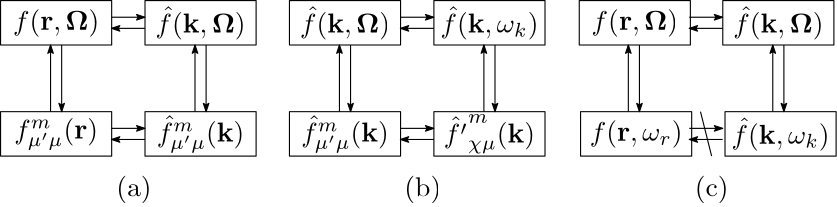 <?xml version="1.0"?>
<!DOCTYPE ipe SYSTEM "ipe.dtd">
<ipe version="70107" creator="Ipe 7.1.7">
<info created="D:20160226103839" modified="D:20160425134924"/>
<ipestyle name="basic">
<symbol name="arrow/arc(spx)">
<path stroke="sym-stroke" fill="sym-stroke" pen="sym-pen">
0 0 m
-1 0.333 l
-1 -0.333 l
h
</path>
</symbol>
<symbol name="arrow/farc(spx)">
<path stroke="sym-stroke" fill="white" pen="sym-pen">
0 0 m
-1 0.333 l
-1 -0.333 l
h
</path>
</symbol>
<symbol name="arrow/ptarc(spx)">
<path stroke="sym-stroke" fill="sym-stroke" pen="sym-pen">
0 0 m
-1 0.333 l
-0.8 0 l
-1 -0.333 l
h
</path>
</symbol>
<symbol name="arrow/fptarc(spx)">
<path stroke="sym-stroke" fill="white" pen="sym-pen">
0 0 m
-1 0.333 l
-0.8 0 l
-1 -0.333 l
h
</path>
</symbol>
<symbol name="mark/circle(sx)" transformations="translations">
<path fill="sym-stroke">
0.6 0 0 0.6 0 0 e
0.4 0 0 0.4 0 0 e
</path>
</symbol>
<symbol name="mark/disk(sx)" transformations="translations">
<path fill="sym-stroke">
0.6 0 0 0.6 0 0 e
</path>
</symbol>
<symbol name="mark/fdisk(sfx)" transformations="translations">
<group>
<path fill="sym-fill">
0.5 0 0 0.5 0 0 e
</path>
<path fill="sym-stroke" fillrule="eofill">
0.6 0 0 0.6 0 0 e
0.4 0 0 0.4 0 0 e
</path>
</group>
</symbol>
<symbol name="mark/box(sx)" transformations="translations">
<path fill="sym-stroke" fillrule="eofill">
-0.6 -0.6 m
0.6 -0.6 l
0.6 0.6 l
-0.6 0.6 l
h
-0.4 -0.4 m
0.4 -0.4 l
0.4 0.4 l
-0.4 0.4 l
h
</path>
</symbol>
<symbol name="mark/square(sx)" transformations="translations">
<path fill="sym-stroke">
-0.6 -0.6 m
0.6 -0.6 l
0.6 0.6 l
-0.6 0.6 l
h
</path>
</symbol>
<symbol name="mark/fsquare(sfx)" transformations="translations">
<group>
<path fill="sym-fill">
-0.5 -0.5 m
0.5 -0.5 l
0.5 0.5 l
-0.5 0.5 l
h
</path>
<path fill="sym-stroke" fillrule="eofill">
-0.6 -0.6 m
0.6 -0.6 l
0.6 0.6 l
-0.6 0.6 l
h
-0.4 -0.4 m
0.4 -0.4 l
0.4 0.4 l
-0.4 0.4 l
h
</path>
</group>
</symbol>
<symbol name="mark/cross(sx)" transformations="translations">
<group>
<path fill="sym-stroke">
-0.43 -0.57 m
0.57 0.43 l
0.43 0.57 l
-0.57 -0.43 l
h
</path>
<path fill="sym-stroke">
-0.43 0.57 m
0.57 -0.43 l
0.43 -0.57 l
-0.57 0.43 l
h
</path>
</group>
</symbol>
<symbol name="arrow/fnormal(spx)">
<path stroke="sym-stroke" fill="white" pen="sym-pen">
0 0 m
-1 0.333 l
-1 -0.333 l
h
</path>
</symbol>
<symbol name="arrow/pointed(spx)">
<path stroke="sym-stroke" fill="sym-stroke" pen="sym-pen">
0 0 m
-1 0.333 l
-0.8 0 l
-1 -0.333 l
h
</path>
</symbol>
<symbol name="arrow/fpointed(spx)">
<path stroke="sym-stroke" fill="white" pen="sym-pen">
0 0 m
-1 0.333 l
-0.8 0 l
-1 -0.333 l
h
</path>
</symbol>
<symbol name="arrow/linear(spx)">
<path stroke="sym-stroke" pen="sym-pen">
-1 0.333 m
0 0 l
-1 -0.333 l
</path>
</symbol>
<symbol name="arrow/fdouble(spx)">
<path stroke="sym-stroke" fill="white" pen="sym-pen">
0 0 m
-1 0.333 l
-1 -0.333 l
h
-1 0 m
-2 0.333 l
-2 -0.333 l
h
</path>
</symbol>
<symbol name="arrow/double(spx)">
<path stroke="sym-stroke" fill="sym-stroke" pen="sym-pen">
0 0 m
-1 0.333 l
-1 -0.333 l
h
-1 0 m
-2 0.333 l
-2 -0.333 l
h
</path>
</symbol>
<pen name="heavier" value="0.8"/>
<pen name="fat" value="1.2"/>
<pen name="ultrafat" value="2"/>
<symbolsize name="large" value="5"/>
<symbolsize name="small" value="2"/>
<symbolsize name="tiny" value="1.1"/>
<arrowsize name="large" value="10"/>
<arrowsize name="small" value="5"/>
<arrowsize name="tiny" value="3"/>
<color name="red" value="1 0 0"/>
<color name="green" value="0 1 0"/>
<color name="blue" value="0 0 1"/>
<color name="yellow" value="1 1 0"/>
<color name="orange" value="1 0.647 0"/>
<color name="gold" value="1 0.843 0"/>
<color name="purple" value="0.627 0.125 0.941"/>
<color name="gray" value="0.745"/>
<color name="brown" value="0.647 0.165 0.165"/>
<color name="navy" value="0 0 0.502"/>
<color name="pink" value="1 0.753 0.796"/>
<color name="seagreen" value="0.18 0.545 0.341"/>
<color name="turquoise" value="0.251 0.878 0.816"/>
<color name="violet" value="0.933 0.51 0.933"/>
<color name="darkblue" value="0 0 0.545"/>
<color name="darkcyan" value="0 0.545 0.545"/>
<color name="darkgray" value="0.663"/>
<color name="darkgreen" value="0 0.392 0"/>
<color name="darkmagenta" value="0.545 0 0.545"/>
<color name="darkorange" value="1 0.549 0"/>
<color name="darkred" value="0.545 0 0"/>
<color name="lightblue" value="0.678 0.847 0.902"/>
<color name="lightcyan" value="0.878 1 1"/>
<color name="lightgray" value="0.827"/>
<color name="lightgreen" value="0.565 0.933 0.565"/>
<color name="lightyellow" value="1 1 0.878"/>
<dashstyle name="dashed" value="[4] 0"/>
<dashstyle name="dotted" value="[1 3] 0"/>
<dashstyle name="dash dotted" value="[4 2 1 2] 0"/>
<dashstyle name="dash dot dotted" value="[4 2 1 2 1 2] 0"/>
<textsize name="large" value="\large"/>
<textsize name="Large" value="\Large"/>
<textsize name="LARGE" value="\LARGE"/>
<textsize name="huge" value="\huge"/>
<textsize name="Huge" value="\Huge"/>
<textsize name="small" value="\small"/>
<textsize name="footnote" value="\footnotesize"/>
<textsize name="tiny" value="\tiny"/>
<textstyle name="center" begin="\begin{center}" end="\end{center}"/>
<textstyle name="itemize" begin="\begin{itemize}" end="\end{itemize}"/>
<textstyle name="item" begin="\begin{itemize}\item{}" end="\end{itemize}"/>
<gridsize name="4 pts" value="4"/>
<gridsize name="8 pts (~3 mm)" value="8"/>
<gridsize name="16 pts (~6 mm)" value="16"/>
<gridsize name="32 pts (~12 mm)" value="32"/>
<gridsize name="10 pts (~3.5 mm)" value="10"/>
<gridsize name="20 pts (~7 mm)" value="20"/>
<gridsize name="14 pts (~5 mm)" value="14"/>
<gridsize name="28 pts (~10 mm)" value="28"/>
<gridsize name="56 pts (~20 mm)" value="56"/>
<anglesize name="90 deg" value="90"/>
<anglesize name="60 deg" value="60"/>
<anglesize name="45 deg" value="45"/>
<anglesize name="30 deg" value="30"/>
<anglesize name="22.5 deg" value="22.5"/>
<tiling name="falling" angle="-60" step="4" width="1"/>
<tiling name="rising" angle="30" step="4" width="1"/>
</ipestyle>
<page>
<layer name="alpha"/>
<view layers="alpha" active="alpha"/>
<group layer="alpha" matrix="0.501457 0 0 1 27.8016 17.988">
<path matrix="1 0 0 1 0 160" stroke="black" arrow="pointed/tiny">
88 632 m
112 632 l
</path>
<path stroke="black" arrow="pointed/tiny">
112 788 m
88 788 l
</path>
</group>
<group matrix="0.501457 0 0 1 27.8016 -22.012">
<path matrix="1 0 0 1 0 160" stroke="black" arrow="pointed/tiny">
88 632 m
112 632 l
</path>
<path stroke="black" arrow="pointed/tiny">
112 788 m
88 788 l
</path>
</group>
<group matrix="0.501454 0 0 1 131.802 -22.012">
<path matrix="1 0 0 1 0 160" stroke="black" arrow="pointed/tiny">
88 632 m
112 632 l
</path>
<path stroke="black" arrow="pointed/tiny">
112 788 m
88 788 l
</path>
</group>
<group matrix="0.501454 0 0 1 131.802 17.988">
<path matrix="1 0 0 1 0 160" stroke="black" arrow="pointed/tiny">
88 632 m
112 632 l
</path>
<path stroke="black" arrow="pointed/tiny">
112 788 m
88 788 l
</path>
</group>
<group matrix="0.501454 0 0 1 235.802 17.988">
<path matrix="1 0 0 1 0 160" stroke="black" arrow="pointed/tiny">
88 632 m
112 632 l
</path>
<path stroke="black" arrow="pointed/tiny">
112 788 m
88 788 l
</path>
</group>
<group matrix="0.501454 0 0 1 235.802 -22.012">
<path matrix="1 0 0 1 0 160" stroke="black" arrow="pointed/tiny">
88 632 m
112 632 l
</path>
<path stroke="black" arrow="pointed/tiny">
112 788 m
88 788 l
</path>
</group>
<group matrix="1 0 0 1 -14 16">
<path matrix="1 0 0 1 0 160" stroke="black" arrow="pointed/tiny">
68 624 m
68 600 l
</path>
<path stroke="black" arrow="pointed/tiny">
64 760 m
64 784 l
</path>
</group>
<group matrix="1 0 0 1 38 16">
<path matrix="1 0 0 1 0 160" stroke="black" arrow="pointed/tiny">
68 624 m
68 600 l
</path>
<path stroke="black" arrow="pointed/tiny">
64 760 m
64 784 l
</path>
</group>
<group matrix="1 0 0 1 90 16">
<path matrix="1 0 0 1 0 160" stroke="black" arrow="pointed/tiny">
68 624 m
68 600 l
</path>
<path stroke="black" arrow="pointed/tiny">
64 760 m
64 784 l
</path>
</group>
<group matrix="1 0 0 1 142 16">
<path matrix="1 0 0 1 0 160" stroke="black" arrow="pointed/tiny">
68 624 m
68 600 l
</path>
<path stroke="black" arrow="pointed/tiny">
64 760 m
64 784 l
</path>
</group>
<group matrix="1 0 0 1 194 16">
<path matrix="1 0 0 1 0 160" stroke="black" arrow="pointed/tiny">
68 624 m
68 600 l
</path>
<path stroke="black" arrow="pointed/tiny">
64 760 m
64 784 l
</path>
</group>
<group matrix="1 0 0 1 246 16">
<path matrix="1 0 0 1 0 160" stroke="black" arrow="pointed/tiny">
68 624 m
68 600 l
</path>
<path stroke="black" arrow="pointed/tiny">
64 760 m
64 784 l
</path>
</group>
<group matrix="1 0 0 1 -28 16">
<text matrix="1 0 0 1 -60 24" transformations="translations" pos="192 768" stroke="black" type="label" width="32.448" height="9.548" depth="2.49" halign="center" valign="center">$\hat{f}(\mathbf{k},\mathbf{\Omega})$</text>
<path matrix="1 0 0 1 -60 56" stroke="black">
172 744 m
172 728 l
212 728 l
212 744 l
h
</path>
</group>
<group matrix="1 0 0 1 -16 16">
<text matrix="1 0 0 1 -124 -16" transformations="translations" pos="192 768" stroke="black" type="label" width="30.226" height="7.476" depth="4.09" halign="center" valign="center">$f^m_{\mu&apos;\mu}(\mathbf{r})$</text>
<path matrix="1 0 0 1 -188 16" stroke="black">
236 744 m
236 728 l
276 728 l
276 744 l
h
</path>
</group>
<group matrix="1 0 0 1 -28 16">
<text matrix="1 0 0 1 -60 -16" transformations="translations" pos="192 768" stroke="black" type="label" width="31.554" height="9.552" depth="4.09" halign="center" valign="center">$\hat{f}^m_{\mu&apos;\mu}(\mathbf{k})$</text>
<path matrix="1 0 0 1 -60 48" stroke="black">
172 712 m
172 696 l
212 696 l
212 712 l
h
</path>
</group>
<group matrix="1 0 0 1 -40 16">
<text matrix="1 0 0 1 4 -16" transformations="translations" pos="192 768" stroke="black" type="label" width="31.554" height="9.552" depth="4.09" halign="center" valign="center">$\hat{f}^m_{\mu&apos;\mu}(\mathbf{k})$</text>
<path matrix="1 0 0 1 4 48" stroke="black">
172 712 m
172 696 l
212 696 l
212 712 l
h
</path>
</group>
<group matrix="1 0 0 1 -40 16">
<text matrix="1 0 0 1 4 24" transformations="translations" pos="192 768" stroke="black" type="label" width="32.448" height="9.548" depth="2.49" halign="center" valign="center">$\hat{f}(\mathbf{k},\mathbf{\Omega})$</text>
<path matrix="1 0 0 1 4 56" stroke="black">
172 744 m
172 728 l
212 728 l
212 744 l
h
</path>
</group>
<group matrix="1 0 0 1 -52 16">
<text matrix="1 0 0 1 68 -16" transformations="translations" pos="192 768" stroke="black" type="label" width="32.861" height="10.086" depth="3.82" halign="center" valign="center">$\hat{f&apos;}^m_{\chi\mu}(\mathbf{k})$</text>
<path matrix="1 0 0 1 68 80" stroke="black">
172 680 m
172 664 l
212 664 l
212 680 l
h
</path>
</group>
<group matrix="1 0 0 1 192.334 16">
<text matrix="1 0 0 1 -124 24" transformations="translations" pos="192 768" stroke="black" type="label" width="31.119" height="7.473" depth="2.49" halign="center" valign="center">$f(\mathbf{r},\mathbf{\Omega})$</text>
<path matrix="1 0 0 1 -124 24" stroke="black">
172 776 m
172 760 l
212 760 l
212 776 l
h
</path>
</group>
<text matrix="1 0 0 1 68.804 0" transformations="translations" pos="192 768" stroke="black" type="label" width="33.458" height="7.473" depth="2.49" halign="center" valign="center">$f(\mathbf{r},\mathbf{\omega}_r)$</text>
<path matrix="1 0 0 1 132.804 64" stroke="black">
108 712 m
108 696 l
148 696 l
148 712 l
h
</path>
<group matrix="1 0 0 1 180 16">
<text matrix="1 0 0 1 -60 24" transformations="translations" pos="192 768" stroke="black" type="label" width="32.448" height="9.548" depth="2.49" halign="center" valign="center">$\hat{f}(\mathbf{k},\mathbf{\Omega})$</text>
<path matrix="1 0 0 1 -60 56" stroke="black">
172 744 m
172 728 l
212 728 l
212 744 l
h
</path>
</group>
<text matrix="1 0 0 1 16 40" transformations="translations" pos="192 768" stroke="black" type="label" width="35.276" height="9.548" depth="2.49" halign="center" valign="center">$\hat{f}(\mathbf{k},\mathbf{\omega}_k)$</text>
<path matrix="1 0 0 1 80 104" stroke="black">
108 712 m
108 696 l
148 696 l
148 712 l
h
</path>
<text matrix="1 0 0 1 120.804 0" transformations="translations" pos="192 768" stroke="black" type="label" width="35.276" height="9.548" depth="2.49" halign="center" valign="center">$\hat{f}(\mathbf{k},\mathbf{\omega}_k)$</text>
<path matrix="1 0 0 1 184.804 64" stroke="black">
108 712 m
108 696 l
148 696 l
148 712 l
h
</path>
<path matrix="0.501454 0 0 1 115.488 16" stroke="black">
336 760 m
344 744 l
</path>
<text matrix="1 0 0 1 -140 40" transformations="translations" pos="192 768" stroke="black" type="label" width="31.119" height="7.473" depth="2.49" halign="center" valign="center">$f(\mathbf{r},\mathbf{\Omega})$</text>
<path matrix="1 0 0 1 -140 40" stroke="black">
172 776 m
172 760 l
212 760 l
212 776 l
h
</path>
<text matrix="1 0 0 1 -16 68" transformations="translations" pos="96 680" stroke="black" type="label" width="12.73" height="7.473" depth="2.49" halign="center" valign="center">(a)</text>
<text matrix="1 0 0 1 88 68" transformations="translations" pos="96 680" stroke="black" type="label" width="13.284" height="7.473" depth="2.49" halign="center" valign="center">(b)</text>
<text matrix="1 0 0 1 192 68" transformations="translations" pos="96 680" stroke="black" type="label" width="12.177" height="7.473" depth="2.49" halign="center" valign="center">(c)</text>
</page>
</ipe>
